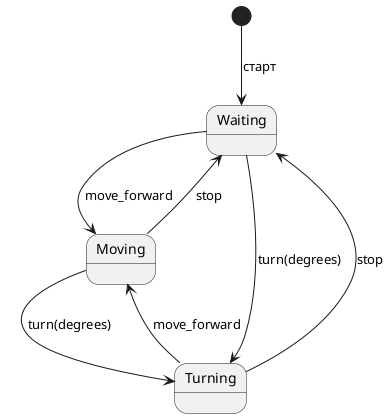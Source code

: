 @startuml
[*] --> Waiting : старт

' Переходы из состояния ожидания
Waiting --> Moving : move_forward
Waiting --> Turning : turn(degrees)

' Переходы из движения
Moving --> Waiting : stop
Moving --> Turning : turn(degrees)

' Переходы из поворота
Turning --> Waiting : stop
Turning --> Moving : move_forward
@enduml
